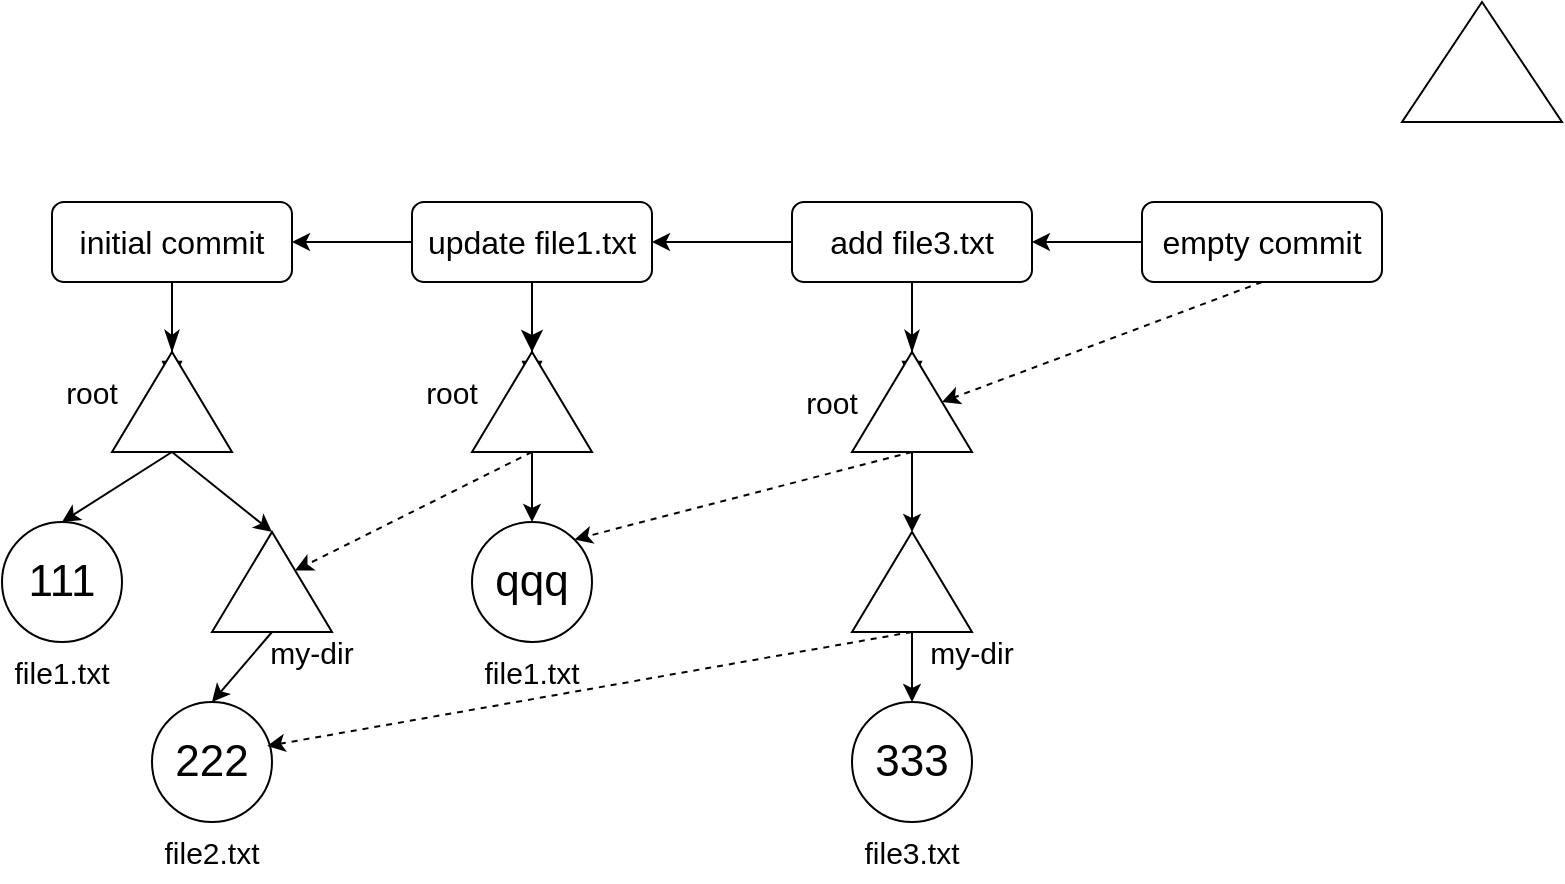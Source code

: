 <mxfile version="26.1.3">
  <diagram id="C5RBs43oDa-KdzZeNtuy" name="Page-1">
    <mxGraphModel dx="1050" dy="1698" grid="1" gridSize="10" guides="1" tooltips="1" connect="1" arrows="1" fold="1" page="1" pageScale="1" pageWidth="827" pageHeight="1169" math="0" shadow="0">
      <root>
        <mxCell id="WIyWlLk6GJQsqaUBKTNV-0" />
        <mxCell id="WIyWlLk6GJQsqaUBKTNV-1" parent="WIyWlLk6GJQsqaUBKTNV-0" />
        <mxCell id="WIyWlLk6GJQsqaUBKTNV-2" value="" style="rounded=0;html=1;jettySize=auto;orthogonalLoop=1;fontSize=11;endArrow=block;endFill=0;endSize=8;strokeWidth=1;shadow=0;labelBackgroundColor=none;edgeStyle=orthogonalEdgeStyle;" parent="WIyWlLk6GJQsqaUBKTNV-1" source="r73vxWkxGdkr4o0qUT2c-0" edge="1">
          <mxGeometry relative="1" as="geometry">
            <mxPoint x="115" y="180" as="targetPoint" />
          </mxGeometry>
        </mxCell>
        <mxCell id="WIyWlLk6GJQsqaUBKTNV-3" value="&lt;font style=&quot;font-size: 16px;&quot;&gt;initial commit&lt;/font&gt;" style="rounded=1;whiteSpace=wrap;html=1;fontSize=12;glass=0;strokeWidth=1;shadow=0;" parent="WIyWlLk6GJQsqaUBKTNV-1" vertex="1">
          <mxGeometry x="55" y="90" width="120" height="40" as="geometry" />
        </mxCell>
        <mxCell id="r73vxWkxGdkr4o0qUT2c-1" value="" style="triangle;whiteSpace=wrap;html=1;rotation=-90;" vertex="1" parent="WIyWlLk6GJQsqaUBKTNV-1">
          <mxGeometry x="740" y="-20" width="60" height="80" as="geometry" />
        </mxCell>
        <mxCell id="r73vxWkxGdkr4o0qUT2c-2" value="&lt;font style=&quot;font-size: 22px;&quot;&gt;111&lt;/font&gt;" style="ellipse;whiteSpace=wrap;html=1;aspect=fixed;" vertex="1" parent="WIyWlLk6GJQsqaUBKTNV-1">
          <mxGeometry x="30" y="250" width="60" height="60" as="geometry" />
        </mxCell>
        <mxCell id="r73vxWkxGdkr4o0qUT2c-3" value="" style="endArrow=classic;html=1;rounded=0;exitX=0;exitY=0.5;exitDx=0;exitDy=0;entryX=0.5;entryY=0;entryDx=0;entryDy=0;" edge="1" parent="WIyWlLk6GJQsqaUBKTNV-1" source="r73vxWkxGdkr4o0qUT2c-0" target="r73vxWkxGdkr4o0qUT2c-2">
          <mxGeometry width="50" height="50" relative="1" as="geometry">
            <mxPoint x="125" y="300" as="sourcePoint" />
            <mxPoint x="175" y="250" as="targetPoint" />
          </mxGeometry>
        </mxCell>
        <mxCell id="r73vxWkxGdkr4o0qUT2c-4" value="" style="triangle;whiteSpace=wrap;html=1;rotation=-90;" vertex="1" parent="WIyWlLk6GJQsqaUBKTNV-1">
          <mxGeometry x="140" y="250" width="50" height="60" as="geometry" />
        </mxCell>
        <mxCell id="r73vxWkxGdkr4o0qUT2c-5" value="&lt;font style=&quot;font-size: 22px;&quot;&gt;222&lt;/font&gt;" style="ellipse;whiteSpace=wrap;html=1;aspect=fixed;" vertex="1" parent="WIyWlLk6GJQsqaUBKTNV-1">
          <mxGeometry x="105" y="340" width="60" height="60" as="geometry" />
        </mxCell>
        <mxCell id="r73vxWkxGdkr4o0qUT2c-6" value="" style="rounded=0;html=1;jettySize=auto;orthogonalLoop=1;fontSize=11;endArrow=classicThin;endFill=1;endSize=8;strokeWidth=1;shadow=0;labelBackgroundColor=none;edgeStyle=orthogonalEdgeStyle;" edge="1" parent="WIyWlLk6GJQsqaUBKTNV-1" source="WIyWlLk6GJQsqaUBKTNV-3" target="r73vxWkxGdkr4o0qUT2c-0">
          <mxGeometry relative="1" as="geometry">
            <mxPoint x="115" y="130" as="sourcePoint" />
            <mxPoint x="115" y="180" as="targetPoint" />
          </mxGeometry>
        </mxCell>
        <mxCell id="r73vxWkxGdkr4o0qUT2c-0" value="" style="triangle;whiteSpace=wrap;html=1;rotation=-90;" vertex="1" parent="WIyWlLk6GJQsqaUBKTNV-1">
          <mxGeometry x="90" y="160" width="50" height="60" as="geometry" />
        </mxCell>
        <mxCell id="r73vxWkxGdkr4o0qUT2c-9" value="" style="rounded=0;html=1;jettySize=auto;orthogonalLoop=1;fontSize=11;endArrow=block;endFill=0;endSize=8;strokeWidth=1;shadow=0;labelBackgroundColor=none;edgeStyle=orthogonalEdgeStyle;" edge="1" parent="WIyWlLk6GJQsqaUBKTNV-1" source="r73vxWkxGdkr4o0qUT2c-12">
          <mxGeometry relative="1" as="geometry">
            <mxPoint x="295" y="180" as="targetPoint" />
          </mxGeometry>
        </mxCell>
        <mxCell id="r73vxWkxGdkr4o0qUT2c-10" value="&lt;font style=&quot;font-size: 16px;&quot;&gt;update file1.txt&lt;/font&gt;" style="rounded=1;whiteSpace=wrap;html=1;fontSize=12;glass=0;strokeWidth=1;shadow=0;" vertex="1" parent="WIyWlLk6GJQsqaUBKTNV-1">
          <mxGeometry x="235" y="90" width="120" height="40" as="geometry" />
        </mxCell>
        <mxCell id="r73vxWkxGdkr4o0qUT2c-11" value="" style="rounded=0;html=1;jettySize=auto;orthogonalLoop=1;fontSize=11;endArrow=classic;endFill=1;endSize=8;strokeWidth=1;shadow=0;labelBackgroundColor=none;edgeStyle=orthogonalEdgeStyle;" edge="1" parent="WIyWlLk6GJQsqaUBKTNV-1" source="r73vxWkxGdkr4o0qUT2c-10" target="r73vxWkxGdkr4o0qUT2c-12">
          <mxGeometry relative="1" as="geometry">
            <mxPoint x="295" y="130" as="sourcePoint" />
            <mxPoint x="295" y="180" as="targetPoint" />
          </mxGeometry>
        </mxCell>
        <mxCell id="r73vxWkxGdkr4o0qUT2c-12" value="" style="triangle;whiteSpace=wrap;html=1;rotation=-90;" vertex="1" parent="WIyWlLk6GJQsqaUBKTNV-1">
          <mxGeometry x="270" y="160" width="50" height="60" as="geometry" />
        </mxCell>
        <mxCell id="r73vxWkxGdkr4o0qUT2c-13" value="&lt;font style=&quot;font-size: 22px;&quot;&gt;qqq&lt;/font&gt;" style="ellipse;whiteSpace=wrap;html=1;aspect=fixed;" vertex="1" parent="WIyWlLk6GJQsqaUBKTNV-1">
          <mxGeometry x="265" y="250" width="60" height="60" as="geometry" />
        </mxCell>
        <mxCell id="r73vxWkxGdkr4o0qUT2c-14" value="" style="rounded=0;html=1;jettySize=auto;orthogonalLoop=1;fontSize=11;endArrow=block;endFill=0;endSize=8;strokeWidth=1;shadow=0;labelBackgroundColor=none;edgeStyle=orthogonalEdgeStyle;" edge="1" parent="WIyWlLk6GJQsqaUBKTNV-1" source="r73vxWkxGdkr4o0qUT2c-17">
          <mxGeometry relative="1" as="geometry">
            <mxPoint x="485" y="180" as="targetPoint" />
          </mxGeometry>
        </mxCell>
        <mxCell id="r73vxWkxGdkr4o0qUT2c-15" value="&lt;font style=&quot;font-size: 16px;&quot;&gt;add file3.txt&lt;/font&gt;" style="rounded=1;whiteSpace=wrap;html=1;fontSize=12;glass=0;strokeWidth=1;shadow=0;" vertex="1" parent="WIyWlLk6GJQsqaUBKTNV-1">
          <mxGeometry x="425" y="90" width="120" height="40" as="geometry" />
        </mxCell>
        <mxCell id="r73vxWkxGdkr4o0qUT2c-16" value="" style="rounded=0;html=1;jettySize=auto;orthogonalLoop=1;fontSize=11;endArrow=classicThin;endFill=1;endSize=8;strokeWidth=1;shadow=0;labelBackgroundColor=none;edgeStyle=orthogonalEdgeStyle;" edge="1" parent="WIyWlLk6GJQsqaUBKTNV-1" source="r73vxWkxGdkr4o0qUT2c-15" target="r73vxWkxGdkr4o0qUT2c-17">
          <mxGeometry relative="1" as="geometry">
            <mxPoint x="485" y="130" as="sourcePoint" />
            <mxPoint x="485" y="180" as="targetPoint" />
          </mxGeometry>
        </mxCell>
        <mxCell id="r73vxWkxGdkr4o0qUT2c-17" value="" style="triangle;whiteSpace=wrap;html=1;rotation=-90;" vertex="1" parent="WIyWlLk6GJQsqaUBKTNV-1">
          <mxGeometry x="460" y="160" width="50" height="60" as="geometry" />
        </mxCell>
        <mxCell id="r73vxWkxGdkr4o0qUT2c-18" value="" style="triangle;whiteSpace=wrap;html=1;rotation=-90;" vertex="1" parent="WIyWlLk6GJQsqaUBKTNV-1">
          <mxGeometry x="460" y="250" width="50" height="60" as="geometry" />
        </mxCell>
        <mxCell id="r73vxWkxGdkr4o0qUT2c-19" value="&lt;span style=&quot;font-size: 22px;&quot;&gt;333&lt;/span&gt;" style="ellipse;whiteSpace=wrap;html=1;aspect=fixed;" vertex="1" parent="WIyWlLk6GJQsqaUBKTNV-1">
          <mxGeometry x="455" y="340" width="60" height="60" as="geometry" />
        </mxCell>
        <mxCell id="r73vxWkxGdkr4o0qUT2c-20" value="" style="endArrow=classic;html=1;rounded=0;exitX=0;exitY=0.5;exitDx=0;exitDy=0;entryX=1;entryY=0.5;entryDx=0;entryDy=0;" edge="1" parent="WIyWlLk6GJQsqaUBKTNV-1" source="r73vxWkxGdkr4o0qUT2c-10" target="WIyWlLk6GJQsqaUBKTNV-3">
          <mxGeometry width="50" height="50" relative="1" as="geometry">
            <mxPoint x="185" y="215" as="sourcePoint" />
            <mxPoint x="235" y="165" as="targetPoint" />
          </mxGeometry>
        </mxCell>
        <mxCell id="r73vxWkxGdkr4o0qUT2c-21" value="" style="endArrow=classic;html=1;rounded=0;exitX=0;exitY=0.5;exitDx=0;exitDy=0;entryX=1;entryY=0.5;entryDx=0;entryDy=0;" edge="1" parent="WIyWlLk6GJQsqaUBKTNV-1" source="r73vxWkxGdkr4o0qUT2c-15" target="r73vxWkxGdkr4o0qUT2c-10">
          <mxGeometry width="50" height="50" relative="1" as="geometry">
            <mxPoint x="425" y="109.5" as="sourcePoint" />
            <mxPoint x="365" y="109.5" as="targetPoint" />
          </mxGeometry>
        </mxCell>
        <mxCell id="r73vxWkxGdkr4o0qUT2c-22" value="" style="endArrow=classic;html=1;rounded=0;exitX=0;exitY=0.5;exitDx=0;exitDy=0;entryX=1;entryY=0.5;entryDx=0;entryDy=0;" edge="1" parent="WIyWlLk6GJQsqaUBKTNV-1" source="r73vxWkxGdkr4o0qUT2c-0" target="r73vxWkxGdkr4o0qUT2c-4">
          <mxGeometry width="50" height="50" relative="1" as="geometry">
            <mxPoint x="165" y="250" as="sourcePoint" />
            <mxPoint x="215" y="200" as="targetPoint" />
          </mxGeometry>
        </mxCell>
        <mxCell id="r73vxWkxGdkr4o0qUT2c-23" value="" style="endArrow=classic;html=1;rounded=0;exitX=0;exitY=0.5;exitDx=0;exitDy=0;entryX=0.5;entryY=0;entryDx=0;entryDy=0;" edge="1" parent="WIyWlLk6GJQsqaUBKTNV-1" source="r73vxWkxGdkr4o0qUT2c-4" target="r73vxWkxGdkr4o0qUT2c-5">
          <mxGeometry width="50" height="50" relative="1" as="geometry">
            <mxPoint x="-115" y="430" as="sourcePoint" />
            <mxPoint x="-65" y="380" as="targetPoint" />
          </mxGeometry>
        </mxCell>
        <mxCell id="r73vxWkxGdkr4o0qUT2c-24" value="" style="endArrow=classic;html=1;rounded=0;exitX=0;exitY=0.5;exitDx=0;exitDy=0;entryX=0.5;entryY=0;entryDx=0;entryDy=0;" edge="1" parent="WIyWlLk6GJQsqaUBKTNV-1" source="r73vxWkxGdkr4o0qUT2c-12" target="r73vxWkxGdkr4o0qUT2c-13">
          <mxGeometry width="50" height="50" relative="1" as="geometry">
            <mxPoint x="365" y="310" as="sourcePoint" />
            <mxPoint x="415" y="260" as="targetPoint" />
          </mxGeometry>
        </mxCell>
        <mxCell id="r73vxWkxGdkr4o0qUT2c-25" value="" style="endArrow=classic;html=1;rounded=0;exitX=0;exitY=0.5;exitDx=0;exitDy=0;entryX=1;entryY=0.5;entryDx=0;entryDy=0;" edge="1" parent="WIyWlLk6GJQsqaUBKTNV-1" source="r73vxWkxGdkr4o0qUT2c-17" target="r73vxWkxGdkr4o0qUT2c-18">
          <mxGeometry width="50" height="50" relative="1" as="geometry">
            <mxPoint x="525" y="260" as="sourcePoint" />
            <mxPoint x="575" y="210" as="targetPoint" />
          </mxGeometry>
        </mxCell>
        <mxCell id="r73vxWkxGdkr4o0qUT2c-26" value="" style="endArrow=classic;html=1;rounded=0;entryX=0.5;entryY=0;entryDx=0;entryDy=0;exitX=0;exitY=0.5;exitDx=0;exitDy=0;" edge="1" parent="WIyWlLk6GJQsqaUBKTNV-1" source="r73vxWkxGdkr4o0qUT2c-18" target="r73vxWkxGdkr4o0qUT2c-19">
          <mxGeometry width="50" height="50" relative="1" as="geometry">
            <mxPoint x="365" y="410" as="sourcePoint" />
            <mxPoint x="415" y="360" as="targetPoint" />
          </mxGeometry>
        </mxCell>
        <mxCell id="r73vxWkxGdkr4o0qUT2c-27" value="" style="endArrow=classic;html=1;rounded=0;exitX=0;exitY=0.5;exitDx=0;exitDy=0;dashed=1;" edge="1" parent="WIyWlLk6GJQsqaUBKTNV-1" source="r73vxWkxGdkr4o0qUT2c-12" target="r73vxWkxGdkr4o0qUT2c-4">
          <mxGeometry width="50" height="50" relative="1" as="geometry">
            <mxPoint x="175" y="270" as="sourcePoint" />
            <mxPoint x="225" y="220" as="targetPoint" />
          </mxGeometry>
        </mxCell>
        <mxCell id="r73vxWkxGdkr4o0qUT2c-28" value="" style="endArrow=classic;html=1;rounded=0;exitX=0;exitY=0.5;exitDx=0;exitDy=0;entryX=1;entryY=0;entryDx=0;entryDy=0;dashed=1;" edge="1" parent="WIyWlLk6GJQsqaUBKTNV-1" source="r73vxWkxGdkr4o0qUT2c-17" target="r73vxWkxGdkr4o0qUT2c-13">
          <mxGeometry width="50" height="50" relative="1" as="geometry">
            <mxPoint x="355" y="260" as="sourcePoint" />
            <mxPoint x="405" y="210" as="targetPoint" />
          </mxGeometry>
        </mxCell>
        <mxCell id="r73vxWkxGdkr4o0qUT2c-29" value="" style="endArrow=classic;html=1;rounded=0;entryX=0.96;entryY=0.367;entryDx=0;entryDy=0;entryPerimeter=0;dashed=1;exitX=0;exitY=0.5;exitDx=0;exitDy=0;" edge="1" parent="WIyWlLk6GJQsqaUBKTNV-1" source="r73vxWkxGdkr4o0qUT2c-18" target="r73vxWkxGdkr4o0qUT2c-5">
          <mxGeometry width="50" height="50" relative="1" as="geometry">
            <mxPoint x="435" y="350" as="sourcePoint" />
            <mxPoint x="345" y="360" as="targetPoint" />
          </mxGeometry>
        </mxCell>
        <mxCell id="r73vxWkxGdkr4o0qUT2c-30" value="&lt;font style=&quot;font-size: 16px;&quot;&gt;empty commit&lt;/font&gt;" style="rounded=1;whiteSpace=wrap;html=1;fontSize=12;glass=0;strokeWidth=1;shadow=0;" vertex="1" parent="WIyWlLk6GJQsqaUBKTNV-1">
          <mxGeometry x="600" y="90" width="120" height="40" as="geometry" />
        </mxCell>
        <mxCell id="r73vxWkxGdkr4o0qUT2c-31" value="" style="endArrow=classic;html=1;rounded=0;entryX=1;entryY=0.5;entryDx=0;entryDy=0;exitX=0;exitY=0.5;exitDx=0;exitDy=0;" edge="1" parent="WIyWlLk6GJQsqaUBKTNV-1" source="r73vxWkxGdkr4o0qUT2c-30" target="r73vxWkxGdkr4o0qUT2c-15">
          <mxGeometry width="50" height="50" relative="1" as="geometry">
            <mxPoint x="560" y="190" as="sourcePoint" />
            <mxPoint x="610" y="140" as="targetPoint" />
          </mxGeometry>
        </mxCell>
        <mxCell id="r73vxWkxGdkr4o0qUT2c-32" value="" style="endArrow=classic;html=1;rounded=0;exitX=0.5;exitY=1;exitDx=0;exitDy=0;entryX=0.5;entryY=1;entryDx=0;entryDy=0;dashed=1;" edge="1" parent="WIyWlLk6GJQsqaUBKTNV-1" source="r73vxWkxGdkr4o0qUT2c-30" target="r73vxWkxGdkr4o0qUT2c-17">
          <mxGeometry width="50" height="50" relative="1" as="geometry">
            <mxPoint x="620" y="220" as="sourcePoint" />
            <mxPoint x="670" y="170" as="targetPoint" />
          </mxGeometry>
        </mxCell>
        <mxCell id="r73vxWkxGdkr4o0qUT2c-33" value="&lt;font style=&quot;font-size: 15px;&quot;&gt;file1.txt&lt;/font&gt;" style="text;html=1;align=center;verticalAlign=middle;whiteSpace=wrap;rounded=0;" vertex="1" parent="WIyWlLk6GJQsqaUBKTNV-1">
          <mxGeometry x="30" y="310" width="60" height="30" as="geometry" />
        </mxCell>
        <mxCell id="r73vxWkxGdkr4o0qUT2c-34" value="&lt;font style=&quot;font-size: 15px;&quot;&gt;file2.txt&lt;/font&gt;" style="text;html=1;align=center;verticalAlign=middle;whiteSpace=wrap;rounded=0;" vertex="1" parent="WIyWlLk6GJQsqaUBKTNV-1">
          <mxGeometry x="105" y="400" width="60" height="30" as="geometry" />
        </mxCell>
        <mxCell id="r73vxWkxGdkr4o0qUT2c-35" value="&lt;font style=&quot;font-size: 15px;&quot;&gt;file1.txt&lt;/font&gt;" style="text;html=1;align=center;verticalAlign=middle;whiteSpace=wrap;rounded=0;" vertex="1" parent="WIyWlLk6GJQsqaUBKTNV-1">
          <mxGeometry x="265" y="310" width="60" height="30" as="geometry" />
        </mxCell>
        <mxCell id="r73vxWkxGdkr4o0qUT2c-36" value="&lt;font style=&quot;font-size: 15px;&quot;&gt;file3.txt&lt;/font&gt;" style="text;html=1;align=center;verticalAlign=middle;whiteSpace=wrap;rounded=0;" vertex="1" parent="WIyWlLk6GJQsqaUBKTNV-1">
          <mxGeometry x="455" y="400" width="60" height="30" as="geometry" />
        </mxCell>
        <mxCell id="r73vxWkxGdkr4o0qUT2c-37" value="&lt;span style=&quot;font-size: 15px;&quot;&gt;my-dir&lt;/span&gt;" style="text;html=1;align=center;verticalAlign=middle;whiteSpace=wrap;rounded=0;" vertex="1" parent="WIyWlLk6GJQsqaUBKTNV-1">
          <mxGeometry x="140" y="300" width="90" height="30" as="geometry" />
        </mxCell>
        <mxCell id="r73vxWkxGdkr4o0qUT2c-38" value="&lt;span style=&quot;font-size: 15px;&quot;&gt;my-dir&lt;/span&gt;" style="text;html=1;align=center;verticalAlign=middle;whiteSpace=wrap;rounded=0;" vertex="1" parent="WIyWlLk6GJQsqaUBKTNV-1">
          <mxGeometry x="470" y="300" width="90" height="30" as="geometry" />
        </mxCell>
        <mxCell id="r73vxWkxGdkr4o0qUT2c-39" value="&lt;span style=&quot;font-size: 15px;&quot;&gt;root&lt;/span&gt;" style="text;html=1;align=center;verticalAlign=middle;whiteSpace=wrap;rounded=0;" vertex="1" parent="WIyWlLk6GJQsqaUBKTNV-1">
          <mxGeometry x="30" y="170" width="90" height="30" as="geometry" />
        </mxCell>
        <mxCell id="r73vxWkxGdkr4o0qUT2c-40" value="&lt;span style=&quot;font-size: 15px;&quot;&gt;root&lt;/span&gt;" style="text;html=1;align=center;verticalAlign=middle;whiteSpace=wrap;rounded=0;" vertex="1" parent="WIyWlLk6GJQsqaUBKTNV-1">
          <mxGeometry x="210" y="170" width="90" height="30" as="geometry" />
        </mxCell>
        <mxCell id="r73vxWkxGdkr4o0qUT2c-41" value="&lt;span style=&quot;font-size: 15px;&quot;&gt;root&lt;/span&gt;" style="text;html=1;align=center;verticalAlign=middle;whiteSpace=wrap;rounded=0;" vertex="1" parent="WIyWlLk6GJQsqaUBKTNV-1">
          <mxGeometry x="400" y="175" width="90" height="30" as="geometry" />
        </mxCell>
      </root>
    </mxGraphModel>
  </diagram>
</mxfile>

